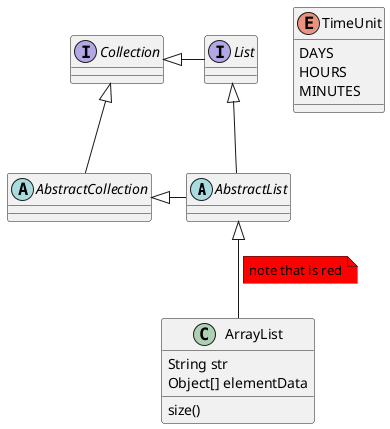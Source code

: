 @startuml
'https://plantuml.com/class-diagram

abstract class AbstractList
abstract AbstractCollection
interface List
interface Collection

class ArrayList {
String str
Object[] elementData
size()
}
enum TimeUnit {
DAYS
HOURS
MINUTES
}

List <|-- AbstractList

Collection <|-- AbstractCollection

Collection <|- List

AbstractCollection <|- AbstractList

AbstractList <|-- ArrayList
note on link #red: note that is red



@enduml
